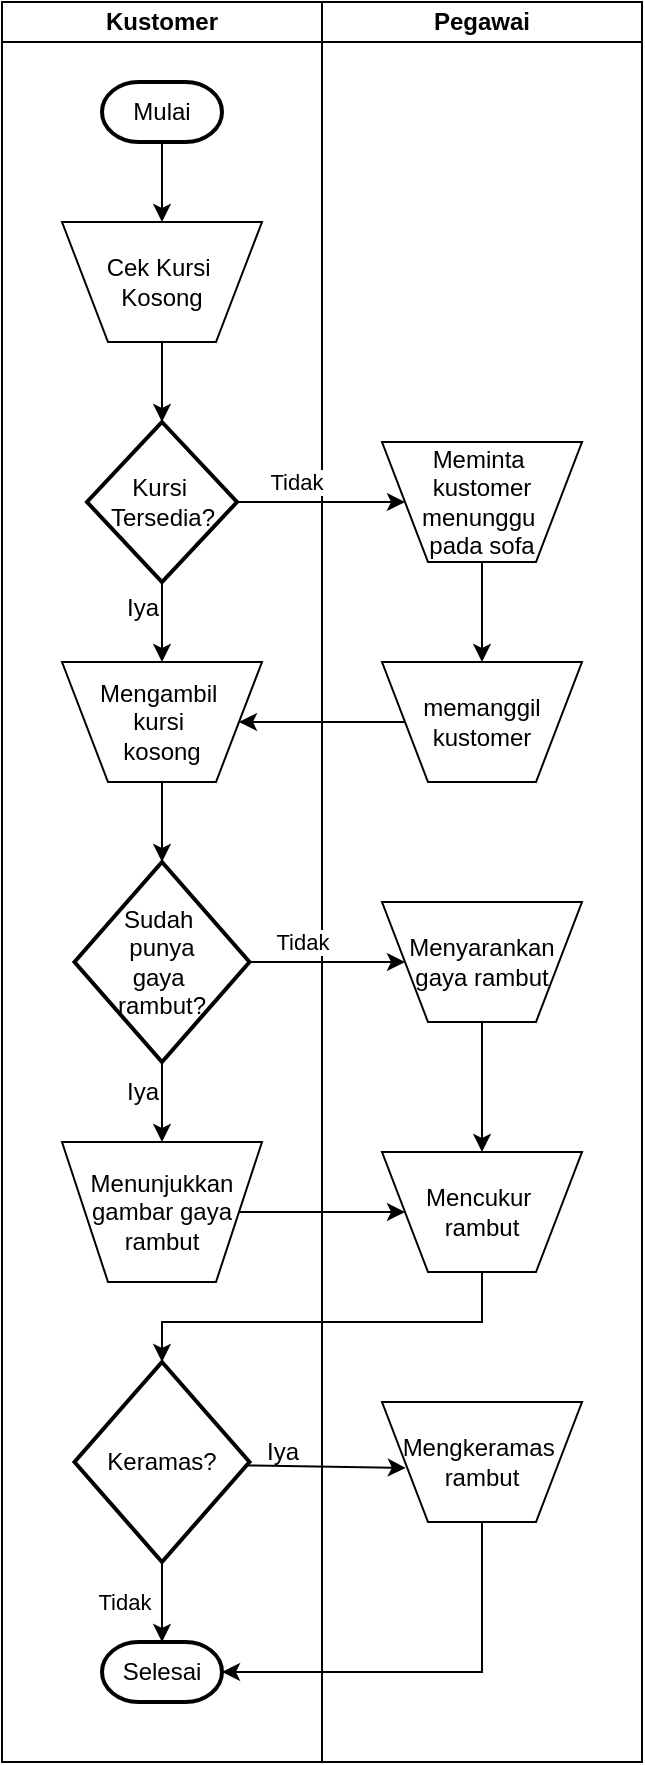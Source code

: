 <mxfile version="26.1.3">
  <diagram name="Halaman-1" id="7sQ2C0lwtfNTcaT-P8Yg">
    <mxGraphModel dx="1154" dy="509" grid="1" gridSize="10" guides="1" tooltips="1" connect="1" arrows="1" fold="1" page="1" pageScale="1" pageWidth="827" pageHeight="1169" math="0" shadow="0">
      <root>
        <mxCell id="0" />
        <mxCell id="1" parent="0" />
        <mxCell id="tzy8CCWXX4crSWWEIRE--2" value="Kustomer" style="swimlane;startSize=20;whiteSpace=wrap;html=1;" vertex="1" parent="1">
          <mxGeometry x="80" y="40" width="160" height="880" as="geometry" />
        </mxCell>
        <mxCell id="tzy8CCWXX4crSWWEIRE--1" value="Mulai" style="strokeWidth=2;html=1;shape=mxgraph.flowchart.terminator;whiteSpace=wrap;" vertex="1" parent="tzy8CCWXX4crSWWEIRE--2">
          <mxGeometry x="50" y="40" width="60" height="30" as="geometry" />
        </mxCell>
        <mxCell id="tzy8CCWXX4crSWWEIRE--9" value="Cek Kursi&amp;nbsp;&lt;div&gt;Kosong&lt;/div&gt;" style="verticalLabelPosition=middle;verticalAlign=middle;html=1;shape=trapezoid;perimeter=trapezoidPerimeter;whiteSpace=wrap;size=0.23;arcSize=10;flipV=1;labelPosition=center;align=center;" vertex="1" parent="tzy8CCWXX4crSWWEIRE--2">
          <mxGeometry x="30" y="110" width="100" height="60" as="geometry" />
        </mxCell>
        <mxCell id="tzy8CCWXX4crSWWEIRE--10" value="Kursi&amp;nbsp;&lt;div&gt;Tersedia?&lt;/div&gt;" style="strokeWidth=2;html=1;shape=mxgraph.flowchart.decision;whiteSpace=wrap;" vertex="1" parent="tzy8CCWXX4crSWWEIRE--2">
          <mxGeometry x="42.5" y="210" width="75" height="80" as="geometry" />
        </mxCell>
        <mxCell id="tzy8CCWXX4crSWWEIRE--11" value="" style="endArrow=classic;html=1;rounded=0;exitX=0.5;exitY=1;exitDx=0;exitDy=0;exitPerimeter=0;entryX=0.5;entryY=0;entryDx=0;entryDy=0;" edge="1" parent="tzy8CCWXX4crSWWEIRE--2" source="tzy8CCWXX4crSWWEIRE--1" target="tzy8CCWXX4crSWWEIRE--9">
          <mxGeometry width="50" height="50" relative="1" as="geometry">
            <mxPoint x="310" y="340" as="sourcePoint" />
            <mxPoint x="360" y="290" as="targetPoint" />
          </mxGeometry>
        </mxCell>
        <mxCell id="tzy8CCWXX4crSWWEIRE--21" value="" style="endArrow=classic;html=1;rounded=0;exitX=0.5;exitY=1;exitDx=0;exitDy=0;entryX=0.5;entryY=0;entryDx=0;entryDy=0;entryPerimeter=0;" edge="1" parent="tzy8CCWXX4crSWWEIRE--2" source="tzy8CCWXX4crSWWEIRE--9" target="tzy8CCWXX4crSWWEIRE--10">
          <mxGeometry width="50" height="50" relative="1" as="geometry">
            <mxPoint x="90" y="80" as="sourcePoint" />
            <mxPoint x="90" y="120" as="targetPoint" />
          </mxGeometry>
        </mxCell>
        <mxCell id="tzy8CCWXX4crSWWEIRE--36" value="Iya" style="text;html=1;align=center;verticalAlign=middle;resizable=0;points=[];autosize=1;strokeColor=none;fillColor=none;" vertex="1" parent="tzy8CCWXX4crSWWEIRE--2">
          <mxGeometry x="50" y="530" width="40" height="30" as="geometry" />
        </mxCell>
        <mxCell id="tzy8CCWXX4crSWWEIRE--38" value="Iya" style="text;html=1;align=center;verticalAlign=middle;resizable=0;points=[];autosize=1;strokeColor=none;fillColor=none;" vertex="1" parent="tzy8CCWXX4crSWWEIRE--2">
          <mxGeometry x="120" y="710" width="40" height="30" as="geometry" />
        </mxCell>
        <mxCell id="tzy8CCWXX4crSWWEIRE--7" value="Pegawai" style="swimlane;startSize=20;whiteSpace=wrap;html=1;" vertex="1" parent="1">
          <mxGeometry x="240" y="40" width="160" height="880" as="geometry" />
        </mxCell>
        <mxCell id="tzy8CCWXX4crSWWEIRE--12" value="Meminta&amp;nbsp;&lt;div&gt;kustomer menunggu&amp;nbsp;&lt;div&gt;pada sofa&lt;/div&gt;&lt;/div&gt;" style="verticalLabelPosition=middle;verticalAlign=middle;html=1;shape=trapezoid;perimeter=trapezoidPerimeter;whiteSpace=wrap;size=0.23;arcSize=10;flipV=1;labelPosition=center;align=center;" vertex="1" parent="tzy8CCWXX4crSWWEIRE--7">
          <mxGeometry x="30" y="220" width="100" height="60" as="geometry" />
        </mxCell>
        <mxCell id="tzy8CCWXX4crSWWEIRE--16" value="Menyarankan gaya rambut" style="verticalLabelPosition=middle;verticalAlign=middle;html=1;shape=trapezoid;perimeter=trapezoidPerimeter;whiteSpace=wrap;size=0.23;arcSize=10;flipV=1;labelPosition=center;align=center;" vertex="1" parent="tzy8CCWXX4crSWWEIRE--7">
          <mxGeometry x="30" y="450" width="100" height="60" as="geometry" />
        </mxCell>
        <mxCell id="tzy8CCWXX4crSWWEIRE--20" value="Mengkeramas&amp;nbsp;&lt;div&gt;rambut&lt;/div&gt;" style="verticalLabelPosition=middle;verticalAlign=middle;html=1;shape=trapezoid;perimeter=trapezoidPerimeter;whiteSpace=wrap;size=0.23;arcSize=10;flipV=1;labelPosition=center;align=center;" vertex="1" parent="tzy8CCWXX4crSWWEIRE--7">
          <mxGeometry x="30" y="700" width="100" height="60" as="geometry" />
        </mxCell>
        <mxCell id="tzy8CCWXX4crSWWEIRE--17" value="Mencukur&amp;nbsp;&lt;div&gt;rambut&lt;/div&gt;" style="verticalLabelPosition=middle;verticalAlign=middle;html=1;shape=trapezoid;perimeter=trapezoidPerimeter;whiteSpace=wrap;size=0.23;arcSize=10;flipV=1;labelPosition=center;align=center;" vertex="1" parent="tzy8CCWXX4crSWWEIRE--7">
          <mxGeometry x="30" y="575" width="100" height="60" as="geometry" />
        </mxCell>
        <mxCell id="tzy8CCWXX4crSWWEIRE--29" value="" style="endArrow=classic;html=1;rounded=0;exitX=0.5;exitY=1;exitDx=0;exitDy=0;entryX=0.5;entryY=0;entryDx=0;entryDy=0;" edge="1" parent="tzy8CCWXX4crSWWEIRE--7" source="tzy8CCWXX4crSWWEIRE--16" target="tzy8CCWXX4crSWWEIRE--17">
          <mxGeometry width="50" height="50" relative="1" as="geometry">
            <mxPoint x="320" y="250" as="sourcePoint" />
            <mxPoint x="310" y="300" as="targetPoint" />
          </mxGeometry>
        </mxCell>
        <mxCell id="tzy8CCWXX4crSWWEIRE--41" value="memanggil&lt;div&gt;kustomer&lt;/div&gt;" style="verticalLabelPosition=middle;verticalAlign=middle;html=1;shape=trapezoid;perimeter=trapezoidPerimeter;whiteSpace=wrap;size=0.23;arcSize=10;flipV=1;labelPosition=center;align=center;" vertex="1" parent="tzy8CCWXX4crSWWEIRE--7">
          <mxGeometry x="30" y="330" width="100" height="60" as="geometry" />
        </mxCell>
        <mxCell id="tzy8CCWXX4crSWWEIRE--42" value="" style="endArrow=classic;html=1;rounded=0;exitX=0.5;exitY=1;exitDx=0;exitDy=0;entryX=0.5;entryY=0;entryDx=0;entryDy=0;" edge="1" parent="tzy8CCWXX4crSWWEIRE--7" source="tzy8CCWXX4crSWWEIRE--12" target="tzy8CCWXX4crSWWEIRE--41">
          <mxGeometry width="50" height="50" relative="1" as="geometry">
            <mxPoint x="-70" y="400" as="sourcePoint" />
            <mxPoint x="-70" y="440" as="targetPoint" />
          </mxGeometry>
        </mxCell>
        <mxCell id="tzy8CCWXX4crSWWEIRE--13" value="Mengambil&amp;nbsp;&lt;div&gt;kursi&amp;nbsp;&lt;/div&gt;&lt;div&gt;kosong&lt;/div&gt;" style="verticalLabelPosition=middle;verticalAlign=middle;html=1;shape=trapezoid;perimeter=trapezoidPerimeter;whiteSpace=wrap;size=0.23;arcSize=10;flipV=1;labelPosition=center;align=center;" vertex="1" parent="1">
          <mxGeometry x="110" y="370" width="100" height="60" as="geometry" />
        </mxCell>
        <mxCell id="tzy8CCWXX4crSWWEIRE--14" value="Sudah&amp;nbsp;&lt;div&gt;punya&lt;div&gt;gaya&amp;nbsp;&lt;/div&gt;&lt;div&gt;rambut?&lt;/div&gt;&lt;/div&gt;" style="strokeWidth=2;html=1;shape=mxgraph.flowchart.decision;whiteSpace=wrap;" vertex="1" parent="1">
          <mxGeometry x="116.25" y="470" width="87.5" height="100" as="geometry" />
        </mxCell>
        <mxCell id="tzy8CCWXX4crSWWEIRE--15" value="&lt;div&gt;&lt;span style=&quot;background-color: transparent; color: light-dark(rgb(0, 0, 0), rgb(255, 255, 255));&quot;&gt;Menunjukkan gambar gaya rambut&lt;/span&gt;&lt;/div&gt;" style="verticalLabelPosition=middle;verticalAlign=middle;html=1;shape=trapezoid;perimeter=trapezoidPerimeter;whiteSpace=wrap;size=0.23;arcSize=10;flipV=1;labelPosition=center;align=center;" vertex="1" parent="1">
          <mxGeometry x="110" y="610" width="100" height="70" as="geometry" />
        </mxCell>
        <mxCell id="tzy8CCWXX4crSWWEIRE--18" value="Keramas?" style="strokeWidth=2;html=1;shape=mxgraph.flowchart.decision;whiteSpace=wrap;" vertex="1" parent="1">
          <mxGeometry x="116.25" y="720" width="87.5" height="100" as="geometry" />
        </mxCell>
        <mxCell id="tzy8CCWXX4crSWWEIRE--19" value="Selesai" style="strokeWidth=2;html=1;shape=mxgraph.flowchart.terminator;whiteSpace=wrap;" vertex="1" parent="1">
          <mxGeometry x="130" y="860" width="60" height="30" as="geometry" />
        </mxCell>
        <mxCell id="tzy8CCWXX4crSWWEIRE--22" value="" style="endArrow=classic;html=1;rounded=0;exitX=0.5;exitY=1;exitDx=0;exitDy=0;entryX=0.5;entryY=0;entryDx=0;entryDy=0;exitPerimeter=0;" edge="1" parent="1" source="tzy8CCWXX4crSWWEIRE--10" target="tzy8CCWXX4crSWWEIRE--13">
          <mxGeometry width="50" height="50" relative="1" as="geometry">
            <mxPoint x="170" y="220" as="sourcePoint" />
            <mxPoint x="170" y="260" as="targetPoint" />
          </mxGeometry>
        </mxCell>
        <mxCell id="tzy8CCWXX4crSWWEIRE--23" value="" style="endArrow=classic;html=1;rounded=0;exitX=0.5;exitY=1;exitDx=0;exitDy=0;entryX=0.5;entryY=0;entryDx=0;entryDy=0;entryPerimeter=0;" edge="1" parent="1" source="tzy8CCWXX4crSWWEIRE--13" target="tzy8CCWXX4crSWWEIRE--14">
          <mxGeometry width="50" height="50" relative="1" as="geometry">
            <mxPoint x="300" y="260" as="sourcePoint" />
            <mxPoint x="290" y="310" as="targetPoint" />
          </mxGeometry>
        </mxCell>
        <mxCell id="tzy8CCWXX4crSWWEIRE--25" value="" style="endArrow=classic;html=1;rounded=0;exitX=1;exitY=0.5;exitDx=0;exitDy=0;entryX=0;entryY=0.5;entryDx=0;entryDy=0;" edge="1" parent="1" source="tzy8CCWXX4crSWWEIRE--15" target="tzy8CCWXX4crSWWEIRE--17">
          <mxGeometry width="50" height="50" relative="1" as="geometry">
            <mxPoint x="520" y="250" as="sourcePoint" />
            <mxPoint x="510" y="300" as="targetPoint" />
          </mxGeometry>
        </mxCell>
        <mxCell id="tzy8CCWXX4crSWWEIRE--26" value="" style="endArrow=classic;html=1;rounded=0;exitX=1;exitY=0.5;exitDx=0;exitDy=0;exitPerimeter=0;entryX=0;entryY=0.5;entryDx=0;entryDy=0;" edge="1" parent="1" source="tzy8CCWXX4crSWWEIRE--10" target="tzy8CCWXX4crSWWEIRE--12">
          <mxGeometry width="50" height="50" relative="1" as="geometry">
            <mxPoint x="530" y="260" as="sourcePoint" />
            <mxPoint x="520" y="310" as="targetPoint" />
          </mxGeometry>
        </mxCell>
        <mxCell id="tzy8CCWXX4crSWWEIRE--34" value="Tidak" style="edgeLabel;html=1;align=center;verticalAlign=middle;resizable=0;points=[];" vertex="1" connectable="0" parent="tzy8CCWXX4crSWWEIRE--26">
          <mxGeometry x="-0.306" relative="1" as="geometry">
            <mxPoint y="-10" as="offset" />
          </mxGeometry>
        </mxCell>
        <mxCell id="tzy8CCWXX4crSWWEIRE--37" value="Tidak" style="edgeLabel;html=1;align=center;verticalAlign=middle;resizable=0;points=[];" vertex="1" connectable="0" parent="tzy8CCWXX4crSWWEIRE--26">
          <mxGeometry x="-0.306" relative="1" as="geometry">
            <mxPoint x="3" y="220" as="offset" />
          </mxGeometry>
        </mxCell>
        <mxCell id="tzy8CCWXX4crSWWEIRE--39" value="Tidak" style="edgeLabel;html=1;align=center;verticalAlign=middle;resizable=0;points=[];" vertex="1" connectable="0" parent="tzy8CCWXX4crSWWEIRE--26">
          <mxGeometry x="-0.306" relative="1" as="geometry">
            <mxPoint x="-86" y="550" as="offset" />
          </mxGeometry>
        </mxCell>
        <mxCell id="tzy8CCWXX4crSWWEIRE--27" value="" style="endArrow=classic;html=1;rounded=0;exitX=0.5;exitY=1;exitDx=0;exitDy=0;exitPerimeter=0;entryX=0.5;entryY=0;entryDx=0;entryDy=0;entryPerimeter=0;" edge="1" parent="1" source="tzy8CCWXX4crSWWEIRE--18" target="tzy8CCWXX4crSWWEIRE--19">
          <mxGeometry width="50" height="50" relative="1" as="geometry">
            <mxPoint x="540" y="270" as="sourcePoint" />
            <mxPoint x="530" y="320" as="targetPoint" />
          </mxGeometry>
        </mxCell>
        <mxCell id="tzy8CCWXX4crSWWEIRE--28" value="" style="endArrow=classic;html=1;rounded=0;exitX=1;exitY=0.5;exitDx=0;exitDy=0;exitPerimeter=0;entryX=0;entryY=0.5;entryDx=0;entryDy=0;" edge="1" parent="1" source="tzy8CCWXX4crSWWEIRE--14" target="tzy8CCWXX4crSWWEIRE--16">
          <mxGeometry width="50" height="50" relative="1" as="geometry">
            <mxPoint x="550" y="280" as="sourcePoint" />
            <mxPoint x="540" y="330" as="targetPoint" />
          </mxGeometry>
        </mxCell>
        <mxCell id="tzy8CCWXX4crSWWEIRE--24" value="" style="endArrow=classic;html=1;rounded=0;exitX=0.5;exitY=1;exitDx=0;exitDy=0;exitPerimeter=0;entryX=0.5;entryY=0;entryDx=0;entryDy=0;" edge="1" parent="1" source="tzy8CCWXX4crSWWEIRE--14" target="tzy8CCWXX4crSWWEIRE--15">
          <mxGeometry width="50" height="50" relative="1" as="geometry">
            <mxPoint x="160" y="570" as="sourcePoint" />
            <mxPoint x="150" y="620" as="targetPoint" />
          </mxGeometry>
        </mxCell>
        <mxCell id="tzy8CCWXX4crSWWEIRE--32" value="" style="endArrow=classic;html=1;rounded=0;exitX=0.5;exitY=1;exitDx=0;exitDy=0;entryX=1;entryY=0.5;entryDx=0;entryDy=0;entryPerimeter=0;" edge="1" parent="1" source="tzy8CCWXX4crSWWEIRE--20" target="tzy8CCWXX4crSWWEIRE--19">
          <mxGeometry width="50" height="50" relative="1" as="geometry">
            <mxPoint x="330" y="670" as="sourcePoint" />
            <mxPoint x="220" y="860" as="targetPoint" />
            <Array as="points">
              <mxPoint x="320" y="875" />
            </Array>
          </mxGeometry>
        </mxCell>
        <mxCell id="tzy8CCWXX4crSWWEIRE--35" value="Iya" style="text;html=1;align=center;verticalAlign=middle;resizable=0;points=[];autosize=1;strokeColor=none;fillColor=none;" vertex="1" parent="1">
          <mxGeometry x="130" y="328" width="40" height="30" as="geometry" />
        </mxCell>
        <mxCell id="tzy8CCWXX4crSWWEIRE--40" value="" style="endArrow=classic;html=1;rounded=0;exitX=0.972;exitY=0.517;exitDx=0;exitDy=0;entryX=0.119;entryY=0.451;entryDx=0;entryDy=0;entryPerimeter=0;exitPerimeter=0;" edge="1" parent="1" source="tzy8CCWXX4crSWWEIRE--18" target="tzy8CCWXX4crSWWEIRE--20">
          <mxGeometry width="50" height="50" relative="1" as="geometry">
            <mxPoint x="170" y="690" as="sourcePoint" />
            <mxPoint x="170" y="730" as="targetPoint" />
          </mxGeometry>
        </mxCell>
        <mxCell id="tzy8CCWXX4crSWWEIRE--30" value="" style="endArrow=classic;html=1;rounded=0;exitX=0.5;exitY=1;exitDx=0;exitDy=0;entryX=0.5;entryY=0;entryDx=0;entryDy=0;entryPerimeter=0;" edge="1" parent="1" source="tzy8CCWXX4crSWWEIRE--17" target="tzy8CCWXX4crSWWEIRE--18">
          <mxGeometry width="50" height="50" relative="1" as="geometry">
            <mxPoint x="330" y="560" as="sourcePoint" />
            <mxPoint x="330" y="610" as="targetPoint" />
            <Array as="points">
              <mxPoint x="320" y="700" />
              <mxPoint x="160" y="700" />
            </Array>
          </mxGeometry>
        </mxCell>
        <mxCell id="tzy8CCWXX4crSWWEIRE--43" value="" style="endArrow=classic;html=1;rounded=0;exitX=0;exitY=0.5;exitDx=0;exitDy=0;entryX=1;entryY=0.5;entryDx=0;entryDy=0;" edge="1" parent="1" source="tzy8CCWXX4crSWWEIRE--41" target="tzy8CCWXX4crSWWEIRE--13">
          <mxGeometry width="50" height="50" relative="1" as="geometry">
            <mxPoint x="180" y="450" as="sourcePoint" />
            <mxPoint x="180" y="490" as="targetPoint" />
          </mxGeometry>
        </mxCell>
      </root>
    </mxGraphModel>
  </diagram>
</mxfile>
